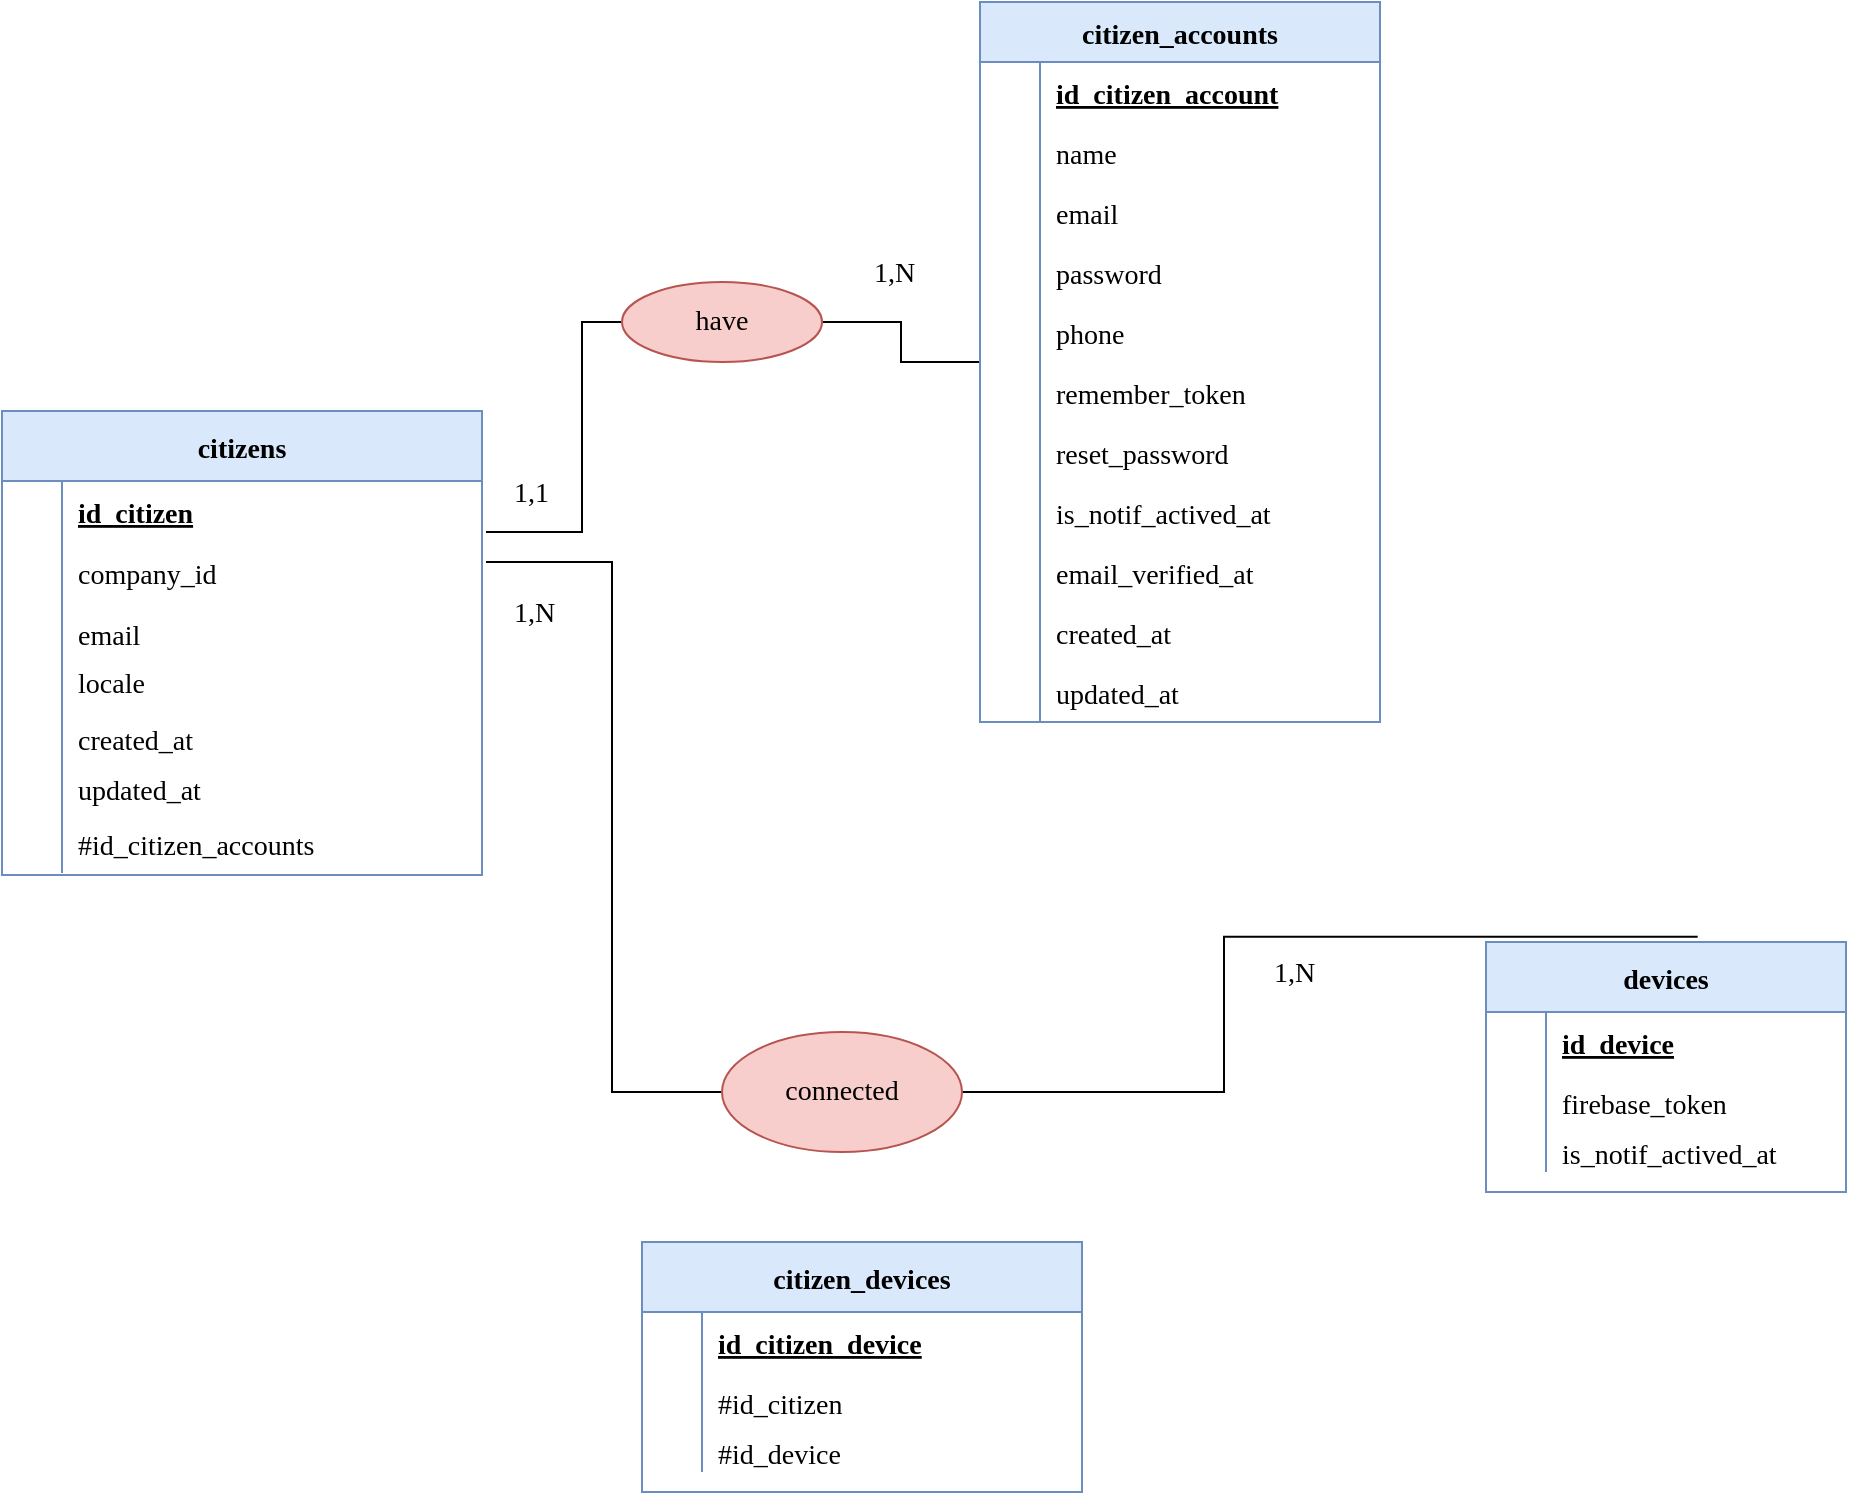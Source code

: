 <mxfile version="21.1.1" type="github">
  <diagram name="Page-1" id="87PFL3ZLSFoNwFW6f_kC">
    <mxGraphModel dx="1434" dy="916" grid="1" gridSize="10" guides="1" tooltips="1" connect="1" arrows="1" fold="1" page="1" pageScale="1" pageWidth="827" pageHeight="1169" math="0" shadow="0">
      <root>
        <mxCell id="0" />
        <mxCell id="1" parent="0" />
        <mxCell id="6bFEEpHuwUB9A2b2xNG7-61" style="edgeStyle=orthogonalEdgeStyle;rounded=0;orthogonalLoop=1;jettySize=auto;html=1;endArrow=none;endFill=0;fontSize=14;fontFamily=Verdana;" parent="1" source="6bFEEpHuwUB9A2b2xNG7-63" edge="1">
          <mxGeometry relative="1" as="geometry">
            <Array as="points">
              <mxPoint x="650" y="230" />
              <mxPoint x="650" y="335" />
            </Array>
            <mxPoint x="602" y="335" as="targetPoint" />
          </mxGeometry>
        </mxCell>
        <mxCell id="6bFEEpHuwUB9A2b2xNG7-62" style="edgeStyle=orthogonalEdgeStyle;rounded=0;orthogonalLoop=1;jettySize=auto;html=1;fontFamily=Verdana;fontSize=14;endArrow=none;endFill=0;" parent="1" source="6bFEEpHuwUB9A2b2xNG7-63" target="6bFEEpHuwUB9A2b2xNG7-102" edge="1">
          <mxGeometry relative="1" as="geometry" />
        </mxCell>
        <mxCell id="6bFEEpHuwUB9A2b2xNG7-63" value="have" style="ellipse;whiteSpace=wrap;html=1;align=center;fillColor=#f8cecc;strokeColor=#b85450;fontSize=14;fontFamily=Verdana;" parent="1" vertex="1">
          <mxGeometry x="670" y="210" width="100" height="40" as="geometry" />
        </mxCell>
        <mxCell id="6bFEEpHuwUB9A2b2xNG7-90" value="devices" style="shape=table;startSize=35;container=1;collapsible=1;childLayout=tableLayout;fixedRows=1;rowLines=0;fontStyle=1;align=center;resizeLast=1;fillColor=#dae8fc;strokeColor=#6c8ebf;fontSize=14;fontFamily=Verdana;" parent="1" vertex="1">
          <mxGeometry x="1102" y="540" width="180" height="125" as="geometry" />
        </mxCell>
        <mxCell id="6bFEEpHuwUB9A2b2xNG7-91" value="" style="shape=partialRectangle;collapsible=0;dropTarget=0;pointerEvents=0;fillColor=none;top=0;left=0;bottom=1;right=0;points=[[0,0.5],[1,0.5]];portConstraint=eastwest;fontSize=14;fontFamily=Verdana;strokeColor=none;" parent="6bFEEpHuwUB9A2b2xNG7-90" vertex="1">
          <mxGeometry y="35" width="180" height="30" as="geometry" />
        </mxCell>
        <mxCell id="6bFEEpHuwUB9A2b2xNG7-92" value="" style="shape=partialRectangle;connectable=0;fillColor=none;top=0;left=0;bottom=0;right=0;fontStyle=1;overflow=hidden;fontSize=14;fontFamily=Verdana;strokeColor=none;" parent="6bFEEpHuwUB9A2b2xNG7-91" vertex="1">
          <mxGeometry width="30" height="30" as="geometry">
            <mxRectangle width="30" height="30" as="alternateBounds" />
          </mxGeometry>
        </mxCell>
        <mxCell id="6bFEEpHuwUB9A2b2xNG7-93" value="id_device" style="shape=partialRectangle;connectable=0;fillColor=none;top=0;left=0;bottom=0;right=0;align=left;spacingLeft=6;fontStyle=5;overflow=hidden;fontSize=14;fontFamily=Verdana;" parent="6bFEEpHuwUB9A2b2xNG7-91" vertex="1">
          <mxGeometry x="30" width="150" height="30" as="geometry">
            <mxRectangle width="150" height="30" as="alternateBounds" />
          </mxGeometry>
        </mxCell>
        <mxCell id="6bFEEpHuwUB9A2b2xNG7-94" value="" style="shape=partialRectangle;collapsible=0;dropTarget=0;pointerEvents=0;fillColor=none;top=0;left=0;bottom=0;right=0;points=[[0,0.5],[1,0.5]];portConstraint=eastwest;fontSize=14;fontFamily=Verdana;" parent="6bFEEpHuwUB9A2b2xNG7-90" vertex="1">
          <mxGeometry y="65" width="180" height="30" as="geometry" />
        </mxCell>
        <mxCell id="6bFEEpHuwUB9A2b2xNG7-95" value="" style="shape=partialRectangle;connectable=0;fillColor=none;top=0;left=0;bottom=0;right=0;editable=1;overflow=hidden;fontSize=14;fontFamily=Verdana;" parent="6bFEEpHuwUB9A2b2xNG7-94" vertex="1">
          <mxGeometry width="30" height="30" as="geometry">
            <mxRectangle width="30" height="30" as="alternateBounds" />
          </mxGeometry>
        </mxCell>
        <mxCell id="6bFEEpHuwUB9A2b2xNG7-96" value="firebase_token" style="shape=partialRectangle;connectable=0;fillColor=none;top=0;left=0;bottom=0;right=0;align=left;spacingLeft=6;overflow=hidden;fontSize=14;fontFamily=Verdana;" parent="6bFEEpHuwUB9A2b2xNG7-94" vertex="1">
          <mxGeometry x="30" width="150" height="30" as="geometry">
            <mxRectangle width="150" height="30" as="alternateBounds" />
          </mxGeometry>
        </mxCell>
        <mxCell id="6bFEEpHuwUB9A2b2xNG7-97" value="" style="shape=partialRectangle;collapsible=0;dropTarget=0;pointerEvents=0;fillColor=none;top=0;left=0;bottom=0;right=0;points=[[0,0.5],[1,0.5]];portConstraint=eastwest;fontSize=14;fontFamily=Verdana;" parent="6bFEEpHuwUB9A2b2xNG7-90" vertex="1">
          <mxGeometry y="95" width="180" height="20" as="geometry" />
        </mxCell>
        <mxCell id="6bFEEpHuwUB9A2b2xNG7-98" value="" style="shape=partialRectangle;connectable=0;fillColor=none;top=0;left=0;bottom=0;right=0;editable=1;overflow=hidden;fontSize=14;fontFamily=Verdana;" parent="6bFEEpHuwUB9A2b2xNG7-97" vertex="1">
          <mxGeometry width="30" height="20" as="geometry">
            <mxRectangle width="30" height="20" as="alternateBounds" />
          </mxGeometry>
        </mxCell>
        <mxCell id="6bFEEpHuwUB9A2b2xNG7-99" value="is_notif_actived_at" style="shape=partialRectangle;connectable=0;fillColor=none;top=0;left=0;bottom=0;right=0;align=left;spacingLeft=6;overflow=hidden;fontSize=14;fontFamily=Verdana;" parent="6bFEEpHuwUB9A2b2xNG7-97" vertex="1">
          <mxGeometry x="30" width="150" height="20" as="geometry">
            <mxRectangle width="150" height="20" as="alternateBounds" />
          </mxGeometry>
        </mxCell>
        <mxCell id="6bFEEpHuwUB9A2b2xNG7-101" value="" style="edgeStyle=orthogonalEdgeStyle;rounded=0;orthogonalLoop=1;jettySize=auto;html=1;endArrow=none;endFill=0;strokeColor=default;strokeWidth=1;fontSize=14;fontFamily=Verdana;" parent="1" target="6bFEEpHuwUB9A2b2xNG7-149" edge="1">
          <mxGeometry relative="1" as="geometry">
            <mxPoint x="602" y="350" as="sourcePoint" />
            <Array as="points">
              <mxPoint x="665" y="350" />
              <mxPoint x="665" y="615" />
            </Array>
          </mxGeometry>
        </mxCell>
        <mxCell id="6bFEEpHuwUB9A2b2xNG7-102" value="citizen_accounts" style="shape=table;startSize=30;container=1;collapsible=1;childLayout=tableLayout;fixedRows=1;rowLines=0;fontStyle=1;align=center;resizeLast=1;fillColor=#dae8fc;strokeColor=#6c8ebf;fontSize=14;fontFamily=Verdana;" parent="1" vertex="1">
          <mxGeometry x="849" y="70" width="200" height="360" as="geometry" />
        </mxCell>
        <mxCell id="6bFEEpHuwUB9A2b2xNG7-103" value="" style="shape=partialRectangle;collapsible=0;dropTarget=0;pointerEvents=0;fillColor=none;top=0;left=0;bottom=1;right=0;points=[[0,0.5],[1,0.5]];portConstraint=eastwest;fontSize=14;fontFamily=Verdana;strokeColor=none;" parent="6bFEEpHuwUB9A2b2xNG7-102" vertex="1">
          <mxGeometry y="30" width="200" height="30" as="geometry" />
        </mxCell>
        <mxCell id="6bFEEpHuwUB9A2b2xNG7-104" value="" style="shape=partialRectangle;connectable=0;fillColor=none;top=0;left=0;bottom=0;right=0;fontStyle=1;overflow=hidden;fontSize=14;fontFamily=Verdana;" parent="6bFEEpHuwUB9A2b2xNG7-103" vertex="1">
          <mxGeometry width="30" height="30" as="geometry">
            <mxRectangle width="30" height="30" as="alternateBounds" />
          </mxGeometry>
        </mxCell>
        <mxCell id="6bFEEpHuwUB9A2b2xNG7-105" value="id_citizen_account" style="shape=partialRectangle;connectable=0;fillColor=none;top=0;left=0;bottom=0;right=0;align=left;spacingLeft=6;fontStyle=5;overflow=hidden;fontSize=14;fontFamily=Verdana;strokeColor=none;" parent="6bFEEpHuwUB9A2b2xNG7-103" vertex="1">
          <mxGeometry x="30" width="170" height="30" as="geometry">
            <mxRectangle width="170" height="30" as="alternateBounds" />
          </mxGeometry>
        </mxCell>
        <mxCell id="6bFEEpHuwUB9A2b2xNG7-106" value="" style="shape=partialRectangle;collapsible=0;dropTarget=0;pointerEvents=0;fillColor=none;top=0;left=0;bottom=0;right=0;points=[[0,0.5],[1,0.5]];portConstraint=eastwest;fontSize=14;fontFamily=Verdana;" parent="6bFEEpHuwUB9A2b2xNG7-102" vertex="1">
          <mxGeometry y="60" width="200" height="30" as="geometry" />
        </mxCell>
        <mxCell id="6bFEEpHuwUB9A2b2xNG7-107" value="" style="shape=partialRectangle;connectable=0;fillColor=none;top=0;left=0;bottom=0;right=0;editable=1;overflow=hidden;fontSize=14;fontFamily=Verdana;" parent="6bFEEpHuwUB9A2b2xNG7-106" vertex="1">
          <mxGeometry width="30" height="30" as="geometry">
            <mxRectangle width="30" height="30" as="alternateBounds" />
          </mxGeometry>
        </mxCell>
        <mxCell id="6bFEEpHuwUB9A2b2xNG7-108" value="name" style="shape=partialRectangle;connectable=0;fillColor=none;top=0;left=0;bottom=0;right=0;align=left;spacingLeft=6;overflow=hidden;fontSize=14;fontFamily=Verdana;" parent="6bFEEpHuwUB9A2b2xNG7-106" vertex="1">
          <mxGeometry x="30" width="170" height="30" as="geometry">
            <mxRectangle width="170" height="30" as="alternateBounds" />
          </mxGeometry>
        </mxCell>
        <mxCell id="6bFEEpHuwUB9A2b2xNG7-109" value="" style="shape=partialRectangle;collapsible=0;dropTarget=0;pointerEvents=0;fillColor=none;top=0;left=0;bottom=0;right=0;points=[[0,0.5],[1,0.5]];portConstraint=eastwest;fontSize=14;fontFamily=Verdana;" parent="6bFEEpHuwUB9A2b2xNG7-102" vertex="1">
          <mxGeometry y="90" width="200" height="30" as="geometry" />
        </mxCell>
        <mxCell id="6bFEEpHuwUB9A2b2xNG7-110" value="" style="shape=partialRectangle;connectable=0;fillColor=none;top=0;left=0;bottom=0;right=0;editable=1;overflow=hidden;fontSize=14;fontFamily=Verdana;" parent="6bFEEpHuwUB9A2b2xNG7-109" vertex="1">
          <mxGeometry width="30" height="30" as="geometry">
            <mxRectangle width="30" height="30" as="alternateBounds" />
          </mxGeometry>
        </mxCell>
        <mxCell id="6bFEEpHuwUB9A2b2xNG7-111" value="email" style="shape=partialRectangle;connectable=0;fillColor=none;top=0;left=0;bottom=0;right=0;align=left;spacingLeft=6;overflow=hidden;fontSize=14;fontFamily=Verdana;" parent="6bFEEpHuwUB9A2b2xNG7-109" vertex="1">
          <mxGeometry x="30" width="170" height="30" as="geometry">
            <mxRectangle width="170" height="30" as="alternateBounds" />
          </mxGeometry>
        </mxCell>
        <mxCell id="6bFEEpHuwUB9A2b2xNG7-112" value="" style="shape=partialRectangle;collapsible=0;dropTarget=0;pointerEvents=0;fillColor=none;top=0;left=0;bottom=0;right=0;points=[[0,0.5],[1,0.5]];portConstraint=eastwest;fontSize=14;fontFamily=Verdana;" parent="6bFEEpHuwUB9A2b2xNG7-102" vertex="1">
          <mxGeometry y="120" width="200" height="30" as="geometry" />
        </mxCell>
        <mxCell id="6bFEEpHuwUB9A2b2xNG7-113" value="" style="shape=partialRectangle;connectable=0;fillColor=none;top=0;left=0;bottom=0;right=0;editable=1;overflow=hidden;fontSize=14;fontFamily=Verdana;" parent="6bFEEpHuwUB9A2b2xNG7-112" vertex="1">
          <mxGeometry width="30" height="30" as="geometry">
            <mxRectangle width="30" height="30" as="alternateBounds" />
          </mxGeometry>
        </mxCell>
        <mxCell id="6bFEEpHuwUB9A2b2xNG7-114" value="password" style="shape=partialRectangle;connectable=0;fillColor=none;top=0;left=0;bottom=0;right=0;align=left;spacingLeft=6;overflow=hidden;fontSize=14;fontFamily=Verdana;" parent="6bFEEpHuwUB9A2b2xNG7-112" vertex="1">
          <mxGeometry x="30" width="170" height="30" as="geometry">
            <mxRectangle width="170" height="30" as="alternateBounds" />
          </mxGeometry>
        </mxCell>
        <mxCell id="6bFEEpHuwUB9A2b2xNG7-115" value="" style="shape=partialRectangle;collapsible=0;dropTarget=0;pointerEvents=0;fillColor=none;top=0;left=0;bottom=0;right=0;points=[[0,0.5],[1,0.5]];portConstraint=eastwest;fontSize=14;fontFamily=Verdana;" parent="6bFEEpHuwUB9A2b2xNG7-102" vertex="1">
          <mxGeometry y="150" width="200" height="30" as="geometry" />
        </mxCell>
        <mxCell id="6bFEEpHuwUB9A2b2xNG7-116" value="" style="shape=partialRectangle;connectable=0;fillColor=none;top=0;left=0;bottom=0;right=0;editable=1;overflow=hidden;fontSize=14;fontFamily=Verdana;" parent="6bFEEpHuwUB9A2b2xNG7-115" vertex="1">
          <mxGeometry width="30" height="30" as="geometry">
            <mxRectangle width="30" height="30" as="alternateBounds" />
          </mxGeometry>
        </mxCell>
        <mxCell id="6bFEEpHuwUB9A2b2xNG7-117" value="phone" style="shape=partialRectangle;connectable=0;fillColor=none;top=0;left=0;bottom=0;right=0;align=left;spacingLeft=6;overflow=hidden;fontSize=14;fontFamily=Verdana;" parent="6bFEEpHuwUB9A2b2xNG7-115" vertex="1">
          <mxGeometry x="30" width="170" height="30" as="geometry">
            <mxRectangle width="170" height="30" as="alternateBounds" />
          </mxGeometry>
        </mxCell>
        <mxCell id="6bFEEpHuwUB9A2b2xNG7-127" value="" style="shape=partialRectangle;collapsible=0;dropTarget=0;pointerEvents=0;fillColor=none;top=0;left=0;bottom=0;right=0;points=[[0,0.5],[1,0.5]];portConstraint=eastwest;fontSize=14;fontFamily=Verdana;" parent="6bFEEpHuwUB9A2b2xNG7-102" vertex="1">
          <mxGeometry y="180" width="200" height="30" as="geometry" />
        </mxCell>
        <mxCell id="6bFEEpHuwUB9A2b2xNG7-128" value="" style="shape=partialRectangle;connectable=0;fillColor=none;top=0;left=0;bottom=0;right=0;editable=1;overflow=hidden;fontSize=14;fontFamily=Verdana;" parent="6bFEEpHuwUB9A2b2xNG7-127" vertex="1">
          <mxGeometry width="30" height="30" as="geometry">
            <mxRectangle width="30" height="30" as="alternateBounds" />
          </mxGeometry>
        </mxCell>
        <mxCell id="6bFEEpHuwUB9A2b2xNG7-129" value="remember_token" style="shape=partialRectangle;connectable=0;fillColor=none;top=0;left=0;bottom=0;right=0;align=left;spacingLeft=6;overflow=hidden;fontSize=14;fontFamily=Verdana;" parent="6bFEEpHuwUB9A2b2xNG7-127" vertex="1">
          <mxGeometry x="30" width="170" height="30" as="geometry">
            <mxRectangle width="170" height="30" as="alternateBounds" />
          </mxGeometry>
        </mxCell>
        <mxCell id="6bFEEpHuwUB9A2b2xNG7-130" value="" style="shape=partialRectangle;collapsible=0;dropTarget=0;pointerEvents=0;fillColor=none;top=0;left=0;bottom=0;right=0;points=[[0,0.5],[1,0.5]];portConstraint=eastwest;fontSize=14;fontFamily=Verdana;" parent="6bFEEpHuwUB9A2b2xNG7-102" vertex="1">
          <mxGeometry y="210" width="200" height="30" as="geometry" />
        </mxCell>
        <mxCell id="6bFEEpHuwUB9A2b2xNG7-131" value="" style="shape=partialRectangle;connectable=0;fillColor=none;top=0;left=0;bottom=0;right=0;editable=1;overflow=hidden;fontSize=14;fontFamily=Verdana;" parent="6bFEEpHuwUB9A2b2xNG7-130" vertex="1">
          <mxGeometry width="30" height="30" as="geometry">
            <mxRectangle width="30" height="30" as="alternateBounds" />
          </mxGeometry>
        </mxCell>
        <mxCell id="6bFEEpHuwUB9A2b2xNG7-132" value="reset_password" style="shape=partialRectangle;connectable=0;fillColor=none;top=0;left=0;bottom=0;right=0;align=left;spacingLeft=6;overflow=hidden;fontSize=14;fontFamily=Verdana;" parent="6bFEEpHuwUB9A2b2xNG7-130" vertex="1">
          <mxGeometry x="30" width="170" height="30" as="geometry">
            <mxRectangle width="170" height="30" as="alternateBounds" />
          </mxGeometry>
        </mxCell>
        <mxCell id="6bFEEpHuwUB9A2b2xNG7-133" value="" style="shape=partialRectangle;collapsible=0;dropTarget=0;pointerEvents=0;fillColor=none;top=0;left=0;bottom=0;right=0;points=[[0,0.5],[1,0.5]];portConstraint=eastwest;fontSize=14;fontFamily=Verdana;" parent="6bFEEpHuwUB9A2b2xNG7-102" vertex="1">
          <mxGeometry y="240" width="200" height="30" as="geometry" />
        </mxCell>
        <mxCell id="6bFEEpHuwUB9A2b2xNG7-134" value="" style="shape=partialRectangle;connectable=0;fillColor=none;top=0;left=0;bottom=0;right=0;editable=1;overflow=hidden;fontSize=14;fontFamily=Verdana;" parent="6bFEEpHuwUB9A2b2xNG7-133" vertex="1">
          <mxGeometry width="30" height="30" as="geometry">
            <mxRectangle width="30" height="30" as="alternateBounds" />
          </mxGeometry>
        </mxCell>
        <mxCell id="6bFEEpHuwUB9A2b2xNG7-135" value="is_notif_actived_at" style="shape=partialRectangle;connectable=0;fillColor=none;top=0;left=0;bottom=0;right=0;align=left;spacingLeft=6;overflow=hidden;fontSize=14;fontFamily=Verdana;" parent="6bFEEpHuwUB9A2b2xNG7-133" vertex="1">
          <mxGeometry x="30" width="170" height="30" as="geometry">
            <mxRectangle width="170" height="30" as="alternateBounds" />
          </mxGeometry>
        </mxCell>
        <mxCell id="6bFEEpHuwUB9A2b2xNG7-136" value="" style="shape=partialRectangle;collapsible=0;dropTarget=0;pointerEvents=0;fillColor=none;top=0;left=0;bottom=0;right=0;points=[[0,0.5],[1,0.5]];portConstraint=eastwest;fontSize=14;fontFamily=Verdana;" parent="6bFEEpHuwUB9A2b2xNG7-102" vertex="1">
          <mxGeometry y="270" width="200" height="30" as="geometry" />
        </mxCell>
        <mxCell id="6bFEEpHuwUB9A2b2xNG7-137" value="" style="shape=partialRectangle;connectable=0;fillColor=none;top=0;left=0;bottom=0;right=0;editable=1;overflow=hidden;fontSize=14;fontFamily=Verdana;" parent="6bFEEpHuwUB9A2b2xNG7-136" vertex="1">
          <mxGeometry width="30" height="30" as="geometry">
            <mxRectangle width="30" height="30" as="alternateBounds" />
          </mxGeometry>
        </mxCell>
        <mxCell id="6bFEEpHuwUB9A2b2xNG7-138" value="email_verified_at" style="shape=partialRectangle;connectable=0;fillColor=none;top=0;left=0;bottom=0;right=0;align=left;spacingLeft=6;overflow=hidden;fontSize=14;fontFamily=Verdana;" parent="6bFEEpHuwUB9A2b2xNG7-136" vertex="1">
          <mxGeometry x="30" width="170" height="30" as="geometry">
            <mxRectangle width="170" height="30" as="alternateBounds" />
          </mxGeometry>
        </mxCell>
        <mxCell id="6bFEEpHuwUB9A2b2xNG7-142" value="" style="shape=partialRectangle;collapsible=0;dropTarget=0;pointerEvents=0;fillColor=none;top=0;left=0;bottom=0;right=0;points=[[0,0.5],[1,0.5]];portConstraint=eastwest;fontSize=14;fontFamily=Verdana;" parent="6bFEEpHuwUB9A2b2xNG7-102" vertex="1">
          <mxGeometry y="300" width="200" height="30" as="geometry" />
        </mxCell>
        <mxCell id="6bFEEpHuwUB9A2b2xNG7-143" value="" style="shape=partialRectangle;connectable=0;fillColor=none;top=0;left=0;bottom=0;right=0;editable=1;overflow=hidden;fontSize=14;fontFamily=Verdana;" parent="6bFEEpHuwUB9A2b2xNG7-142" vertex="1">
          <mxGeometry width="30" height="30" as="geometry">
            <mxRectangle width="30" height="30" as="alternateBounds" />
          </mxGeometry>
        </mxCell>
        <mxCell id="6bFEEpHuwUB9A2b2xNG7-144" value="created_at" style="shape=partialRectangle;connectable=0;fillColor=none;top=0;left=0;bottom=0;right=0;align=left;spacingLeft=6;overflow=hidden;fontSize=14;fontFamily=Verdana;" parent="6bFEEpHuwUB9A2b2xNG7-142" vertex="1">
          <mxGeometry x="30" width="170" height="30" as="geometry">
            <mxRectangle width="170" height="30" as="alternateBounds" />
          </mxGeometry>
        </mxCell>
        <mxCell id="6bFEEpHuwUB9A2b2xNG7-145" value="" style="shape=partialRectangle;collapsible=0;dropTarget=0;pointerEvents=0;fillColor=none;top=0;left=0;bottom=0;right=0;points=[[0,0.5],[1,0.5]];portConstraint=eastwest;fontSize=14;fontFamily=Verdana;" parent="6bFEEpHuwUB9A2b2xNG7-102" vertex="1">
          <mxGeometry y="330" width="200" height="30" as="geometry" />
        </mxCell>
        <mxCell id="6bFEEpHuwUB9A2b2xNG7-146" value="" style="shape=partialRectangle;connectable=0;fillColor=none;top=0;left=0;bottom=0;right=0;editable=1;overflow=hidden;fontSize=14;fontFamily=Verdana;" parent="6bFEEpHuwUB9A2b2xNG7-145" vertex="1">
          <mxGeometry width="30" height="30" as="geometry">
            <mxRectangle width="30" height="30" as="alternateBounds" />
          </mxGeometry>
        </mxCell>
        <mxCell id="6bFEEpHuwUB9A2b2xNG7-147" value="updated_at" style="shape=partialRectangle;connectable=0;fillColor=none;top=0;left=0;bottom=0;right=0;align=left;spacingLeft=6;overflow=hidden;fontSize=14;fontFamily=Verdana;" parent="6bFEEpHuwUB9A2b2xNG7-145" vertex="1">
          <mxGeometry x="30" width="170" height="30" as="geometry">
            <mxRectangle width="170" height="30" as="alternateBounds" />
          </mxGeometry>
        </mxCell>
        <mxCell id="6bFEEpHuwUB9A2b2xNG7-148" style="edgeStyle=orthogonalEdgeStyle;rounded=0;orthogonalLoop=1;jettySize=auto;html=1;entryX=0.588;entryY=-0.021;entryDx=0;entryDy=0;entryPerimeter=0;endArrow=none;endFill=0;strokeColor=default;strokeWidth=1;fontSize=14;fontFamily=Verdana;" parent="1" source="6bFEEpHuwUB9A2b2xNG7-149" target="6bFEEpHuwUB9A2b2xNG7-90" edge="1">
          <mxGeometry relative="1" as="geometry" />
        </mxCell>
        <mxCell id="6bFEEpHuwUB9A2b2xNG7-149" value="&lt;span style=&quot;font-weight: normal;&quot;&gt;connected&lt;/span&gt;" style="ellipse;whiteSpace=wrap;html=1;fontStyle=1;strokeColor=#b85450;fillColor=#f8cecc;startSize=30;fontSize=14;fontFamily=Verdana;" parent="1" vertex="1">
          <mxGeometry x="720" y="585" width="120" height="60" as="geometry" />
        </mxCell>
        <mxCell id="6bFEEpHuwUB9A2b2xNG7-156" value="1,1&#xa;" style="text;strokeColor=none;fillColor=none;spacingLeft=4;spacingRight=4;overflow=hidden;rotatable=0;points=[[0,0.5],[1,0.5]];portConstraint=eastwest;fontSize=14;fontFamily=Verdana;" parent="1" vertex="1">
          <mxGeometry x="610" y="300" width="40" height="30" as="geometry" />
        </mxCell>
        <mxCell id="6bFEEpHuwUB9A2b2xNG7-157" value="1,N" style="text;strokeColor=none;fillColor=none;spacingLeft=4;spacingRight=4;overflow=hidden;rotatable=0;points=[[0,0.5],[1,0.5]];portConstraint=eastwest;fontSize=14;fontFamily=Verdana;" parent="1" vertex="1">
          <mxGeometry x="790" y="190" width="40" height="30" as="geometry" />
        </mxCell>
        <mxCell id="6bFEEpHuwUB9A2b2xNG7-161" value="1,N" style="text;strokeColor=none;fillColor=none;spacingLeft=4;spacingRight=4;overflow=hidden;rotatable=0;points=[[0,0.5],[1,0.5]];portConstraint=eastwest;fontSize=14;fontFamily=Verdana;" parent="1" vertex="1">
          <mxGeometry x="610" y="360" width="40" height="30" as="geometry" />
        </mxCell>
        <mxCell id="6bFEEpHuwUB9A2b2xNG7-213" value="1,N&#xa;" style="text;strokeColor=none;fillColor=none;spacingLeft=4;spacingRight=4;overflow=hidden;rotatable=0;points=[[0,0.5],[1,0.5]];portConstraint=eastwest;fontSize=14;fontFamily=Verdana;" parent="1" vertex="1">
          <mxGeometry x="990" y="540" width="40" height="30" as="geometry" />
        </mxCell>
        <mxCell id="6bFEEpHuwUB9A2b2xNG7-214" value="citizens" style="shape=table;startSize=35;container=1;collapsible=1;childLayout=tableLayout;fixedRows=1;rowLines=0;fontStyle=1;align=center;resizeLast=1;fillColor=#dae8fc;strokeColor=#6c8ebf;fontSize=14;fontFamily=Verdana;" parent="1" vertex="1">
          <mxGeometry x="360" y="274.5" width="240" height="232" as="geometry" />
        </mxCell>
        <mxCell id="6bFEEpHuwUB9A2b2xNG7-215" value="" style="shape=partialRectangle;collapsible=0;dropTarget=0;pointerEvents=0;fillColor=none;top=0;left=0;bottom=1;right=0;points=[[0,0.5],[1,0.5]];portConstraint=eastwest;fontSize=14;fontFamily=Verdana;strokeColor=none;" parent="6bFEEpHuwUB9A2b2xNG7-214" vertex="1">
          <mxGeometry y="35" width="240" height="30" as="geometry" />
        </mxCell>
        <mxCell id="6bFEEpHuwUB9A2b2xNG7-216" value="" style="shape=partialRectangle;connectable=0;fillColor=none;top=0;left=0;bottom=0;right=0;fontStyle=1;overflow=hidden;fontSize=14;fontFamily=Verdana;strokeColor=none;" parent="6bFEEpHuwUB9A2b2xNG7-215" vertex="1">
          <mxGeometry width="30" height="30" as="geometry">
            <mxRectangle width="30" height="30" as="alternateBounds" />
          </mxGeometry>
        </mxCell>
        <mxCell id="6bFEEpHuwUB9A2b2xNG7-217" value="id_citizen" style="shape=partialRectangle;connectable=0;fillColor=none;top=0;left=0;bottom=0;right=0;align=left;spacingLeft=6;fontStyle=5;overflow=hidden;fontSize=14;fontFamily=Verdana;" parent="6bFEEpHuwUB9A2b2xNG7-215" vertex="1">
          <mxGeometry x="30" width="210" height="30" as="geometry">
            <mxRectangle width="210" height="30" as="alternateBounds" />
          </mxGeometry>
        </mxCell>
        <mxCell id="6bFEEpHuwUB9A2b2xNG7-218" value="" style="shape=partialRectangle;collapsible=0;dropTarget=0;pointerEvents=0;fillColor=none;top=0;left=0;bottom=0;right=0;points=[[0,0.5],[1,0.5]];portConstraint=eastwest;fontSize=14;fontFamily=Verdana;" parent="6bFEEpHuwUB9A2b2xNG7-214" vertex="1">
          <mxGeometry y="65" width="240" height="31" as="geometry" />
        </mxCell>
        <mxCell id="6bFEEpHuwUB9A2b2xNG7-219" value="" style="shape=partialRectangle;connectable=0;fillColor=none;top=0;left=0;bottom=0;right=0;editable=1;overflow=hidden;fontSize=14;fontFamily=Verdana;" parent="6bFEEpHuwUB9A2b2xNG7-218" vertex="1">
          <mxGeometry width="30" height="31" as="geometry">
            <mxRectangle width="30" height="31" as="alternateBounds" />
          </mxGeometry>
        </mxCell>
        <mxCell id="6bFEEpHuwUB9A2b2xNG7-220" value="company_id" style="shape=partialRectangle;connectable=0;fillColor=none;top=0;left=0;bottom=0;right=0;align=left;spacingLeft=6;overflow=hidden;fontSize=14;fontFamily=Verdana;" parent="6bFEEpHuwUB9A2b2xNG7-218" vertex="1">
          <mxGeometry x="30" width="210" height="31" as="geometry">
            <mxRectangle width="210" height="31" as="alternateBounds" />
          </mxGeometry>
        </mxCell>
        <mxCell id="6bFEEpHuwUB9A2b2xNG7-221" value="" style="shape=partialRectangle;collapsible=0;dropTarget=0;pointerEvents=0;fillColor=none;top=0;left=0;bottom=0;right=0;points=[[0,0.5],[1,0.5]];portConstraint=eastwest;fontSize=14;fontFamily=Verdana;" parent="6bFEEpHuwUB9A2b2xNG7-214" vertex="1">
          <mxGeometry y="96" width="240" height="30" as="geometry" />
        </mxCell>
        <mxCell id="6bFEEpHuwUB9A2b2xNG7-222" value="" style="shape=partialRectangle;connectable=0;fillColor=none;top=0;left=0;bottom=0;right=0;editable=1;overflow=hidden;fontSize=14;fontFamily=Verdana;" parent="6bFEEpHuwUB9A2b2xNG7-221" vertex="1">
          <mxGeometry width="30" height="30" as="geometry">
            <mxRectangle width="30" height="30" as="alternateBounds" />
          </mxGeometry>
        </mxCell>
        <mxCell id="6bFEEpHuwUB9A2b2xNG7-223" value="email" style="shape=partialRectangle;connectable=0;fillColor=none;top=0;left=0;bottom=0;right=0;align=left;spacingLeft=6;overflow=hidden;fontSize=14;fontFamily=Verdana;" parent="6bFEEpHuwUB9A2b2xNG7-221" vertex="1">
          <mxGeometry x="30" width="210" height="30" as="geometry">
            <mxRectangle width="210" height="30" as="alternateBounds" />
          </mxGeometry>
        </mxCell>
        <mxCell id="6bFEEpHuwUB9A2b2xNG7-235" value="" style="shape=partialRectangle;collapsible=0;dropTarget=0;pointerEvents=0;fillColor=none;top=0;left=0;bottom=0;right=0;points=[[0,0.5],[1,0.5]];portConstraint=eastwest;fontSize=14;fontFamily=Verdana;" parent="6bFEEpHuwUB9A2b2xNG7-214" vertex="1">
          <mxGeometry y="126" width="240" height="25" as="geometry" />
        </mxCell>
        <mxCell id="6bFEEpHuwUB9A2b2xNG7-236" value="" style="shape=partialRectangle;connectable=0;fillColor=none;top=0;left=0;bottom=0;right=0;editable=1;overflow=hidden;fontSize=14;fontFamily=Verdana;" parent="6bFEEpHuwUB9A2b2xNG7-235" vertex="1">
          <mxGeometry width="30" height="25" as="geometry">
            <mxRectangle width="30" height="25" as="alternateBounds" />
          </mxGeometry>
        </mxCell>
        <mxCell id="6bFEEpHuwUB9A2b2xNG7-237" value="locale&#xa;" style="shape=partialRectangle;connectable=0;fillColor=none;top=0;left=0;bottom=0;right=0;align=left;spacingLeft=6;overflow=hidden;fontSize=14;fontFamily=Verdana;" parent="6bFEEpHuwUB9A2b2xNG7-235" vertex="1">
          <mxGeometry x="30" width="210" height="25" as="geometry">
            <mxRectangle width="210" height="25" as="alternateBounds" />
          </mxGeometry>
        </mxCell>
        <mxCell id="6bFEEpHuwUB9A2b2xNG7-259" value="" style="shape=partialRectangle;collapsible=0;dropTarget=0;pointerEvents=0;fillColor=none;top=0;left=0;bottom=0;right=0;points=[[0,0.5],[1,0.5]];portConstraint=eastwest;fontSize=14;fontFamily=Verdana;movable=1;resizable=1;rotatable=1;deletable=1;editable=1;locked=0;connectable=1;" parent="6bFEEpHuwUB9A2b2xNG7-214" vertex="1">
          <mxGeometry y="151" width="240" height="25" as="geometry" />
        </mxCell>
        <mxCell id="6bFEEpHuwUB9A2b2xNG7-260" value="" style="shape=partialRectangle;connectable=0;fillColor=none;top=0;left=0;bottom=0;right=0;editable=1;overflow=hidden;fontSize=14;fontFamily=Verdana;" parent="6bFEEpHuwUB9A2b2xNG7-259" vertex="1">
          <mxGeometry width="30" height="25" as="geometry">
            <mxRectangle width="30" height="25" as="alternateBounds" />
          </mxGeometry>
        </mxCell>
        <mxCell id="6bFEEpHuwUB9A2b2xNG7-261" value="created_at" style="shape=partialRectangle;connectable=0;fillColor=none;top=0;left=0;bottom=0;right=0;align=left;spacingLeft=6;overflow=hidden;fontSize=14;fontFamily=Verdana;" parent="6bFEEpHuwUB9A2b2xNG7-259" vertex="1">
          <mxGeometry x="30" width="210" height="25" as="geometry">
            <mxRectangle width="210" height="25" as="alternateBounds" />
          </mxGeometry>
        </mxCell>
        <mxCell id="6bFEEpHuwUB9A2b2xNG7-262" value="" style="shape=partialRectangle;collapsible=0;dropTarget=0;pointerEvents=0;fillColor=none;top=0;left=0;bottom=0;right=0;points=[[0,0.5],[1,0.5]];portConstraint=eastwest;fontSize=14;fontFamily=Verdana;movable=1;resizable=1;rotatable=1;deletable=1;editable=1;locked=0;connectable=1;" parent="6bFEEpHuwUB9A2b2xNG7-214" vertex="1">
          <mxGeometry y="176" width="240" height="25" as="geometry" />
        </mxCell>
        <mxCell id="6bFEEpHuwUB9A2b2xNG7-263" value="" style="shape=partialRectangle;connectable=0;fillColor=none;top=0;left=0;bottom=0;right=0;editable=1;overflow=hidden;fontSize=14;fontFamily=Verdana;" parent="6bFEEpHuwUB9A2b2xNG7-262" vertex="1">
          <mxGeometry width="30" height="25" as="geometry">
            <mxRectangle width="30" height="25" as="alternateBounds" />
          </mxGeometry>
        </mxCell>
        <mxCell id="6bFEEpHuwUB9A2b2xNG7-264" value="updated_at" style="shape=partialRectangle;connectable=0;fillColor=none;top=0;left=0;bottom=0;right=0;align=left;spacingLeft=6;overflow=hidden;fontSize=14;fontFamily=Verdana;" parent="6bFEEpHuwUB9A2b2xNG7-262" vertex="1">
          <mxGeometry x="30" width="210" height="25" as="geometry">
            <mxRectangle width="210" height="25" as="alternateBounds" />
          </mxGeometry>
        </mxCell>
        <mxCell id="6bFEEpHuwUB9A2b2xNG7-254" value="" style="shape=partialRectangle;collapsible=0;dropTarget=0;pointerEvents=0;fillColor=none;top=0;left=0;bottom=0;right=0;points=[[0,0.5],[1,0.5]];portConstraint=eastwest;fontSize=14;fontFamily=Verdana;" parent="6bFEEpHuwUB9A2b2xNG7-214" vertex="1">
          <mxGeometry y="201" width="240" height="30" as="geometry" />
        </mxCell>
        <mxCell id="6bFEEpHuwUB9A2b2xNG7-255" value="" style="shape=partialRectangle;connectable=0;fillColor=none;top=0;left=0;bottom=0;right=0;editable=1;overflow=hidden;fontSize=14;fontFamily=Verdana;" parent="6bFEEpHuwUB9A2b2xNG7-254" vertex="1">
          <mxGeometry width="30" height="30" as="geometry">
            <mxRectangle width="30" height="30" as="alternateBounds" />
          </mxGeometry>
        </mxCell>
        <mxCell id="6bFEEpHuwUB9A2b2xNG7-256" value="#id_citizen_accounts" style="shape=partialRectangle;connectable=0;fillColor=none;top=0;left=0;bottom=0;right=0;align=left;spacingLeft=6;overflow=hidden;fontSize=14;fontFamily=Verdana;" parent="6bFEEpHuwUB9A2b2xNG7-254" vertex="1">
          <mxGeometry x="30" width="210" height="30" as="geometry">
            <mxRectangle width="210" height="30" as="alternateBounds" />
          </mxGeometry>
        </mxCell>
        <mxCell id="6bFEEpHuwUB9A2b2xNG7-265" value="citizen_devices" style="shape=table;startSize=35;container=1;collapsible=1;childLayout=tableLayout;fixedRows=1;rowLines=0;fontStyle=1;align=center;resizeLast=1;fillColor=#dae8fc;strokeColor=#6c8ebf;fontSize=14;fontFamily=Verdana;" parent="1" vertex="1">
          <mxGeometry x="680" y="690" width="220" height="125" as="geometry" />
        </mxCell>
        <mxCell id="6bFEEpHuwUB9A2b2xNG7-266" value="" style="shape=partialRectangle;collapsible=0;dropTarget=0;pointerEvents=0;fillColor=none;top=0;left=0;bottom=1;right=0;points=[[0,0.5],[1,0.5]];portConstraint=eastwest;fontSize=14;fontFamily=Verdana;strokeColor=none;" parent="6bFEEpHuwUB9A2b2xNG7-265" vertex="1">
          <mxGeometry y="35" width="220" height="30" as="geometry" />
        </mxCell>
        <mxCell id="6bFEEpHuwUB9A2b2xNG7-267" value="" style="shape=partialRectangle;connectable=0;fillColor=none;top=0;left=0;bottom=0;right=0;fontStyle=1;overflow=hidden;fontSize=14;fontFamily=Verdana;strokeColor=none;" parent="6bFEEpHuwUB9A2b2xNG7-266" vertex="1">
          <mxGeometry width="30" height="30" as="geometry">
            <mxRectangle width="30" height="30" as="alternateBounds" />
          </mxGeometry>
        </mxCell>
        <mxCell id="6bFEEpHuwUB9A2b2xNG7-268" value="id_citizen_device" style="shape=partialRectangle;connectable=0;fillColor=none;top=0;left=0;bottom=0;right=0;align=left;spacingLeft=6;fontStyle=5;overflow=hidden;fontSize=14;fontFamily=Verdana;" parent="6bFEEpHuwUB9A2b2xNG7-266" vertex="1">
          <mxGeometry x="30" width="190" height="30" as="geometry">
            <mxRectangle width="190" height="30" as="alternateBounds" />
          </mxGeometry>
        </mxCell>
        <mxCell id="6bFEEpHuwUB9A2b2xNG7-269" value="" style="shape=partialRectangle;collapsible=0;dropTarget=0;pointerEvents=0;fillColor=none;top=0;left=0;bottom=0;right=0;points=[[0,0.5],[1,0.5]];portConstraint=eastwest;fontSize=14;fontFamily=Verdana;" parent="6bFEEpHuwUB9A2b2xNG7-265" vertex="1">
          <mxGeometry y="65" width="220" height="30" as="geometry" />
        </mxCell>
        <mxCell id="6bFEEpHuwUB9A2b2xNG7-270" value="" style="shape=partialRectangle;connectable=0;fillColor=none;top=0;left=0;bottom=0;right=0;editable=1;overflow=hidden;fontSize=14;fontFamily=Verdana;" parent="6bFEEpHuwUB9A2b2xNG7-269" vertex="1">
          <mxGeometry width="30" height="30" as="geometry">
            <mxRectangle width="30" height="30" as="alternateBounds" />
          </mxGeometry>
        </mxCell>
        <mxCell id="6bFEEpHuwUB9A2b2xNG7-271" value="#id_citizen" style="shape=partialRectangle;connectable=0;fillColor=none;top=0;left=0;bottom=0;right=0;align=left;spacingLeft=6;overflow=hidden;fontSize=14;fontFamily=Verdana;" parent="6bFEEpHuwUB9A2b2xNG7-269" vertex="1">
          <mxGeometry x="30" width="190" height="30" as="geometry">
            <mxRectangle width="190" height="30" as="alternateBounds" />
          </mxGeometry>
        </mxCell>
        <mxCell id="6bFEEpHuwUB9A2b2xNG7-272" value="" style="shape=partialRectangle;collapsible=0;dropTarget=0;pointerEvents=0;fillColor=none;top=0;left=0;bottom=0;right=0;points=[[0,0.5],[1,0.5]];portConstraint=eastwest;fontSize=14;fontFamily=Verdana;" parent="6bFEEpHuwUB9A2b2xNG7-265" vertex="1">
          <mxGeometry y="95" width="220" height="20" as="geometry" />
        </mxCell>
        <mxCell id="6bFEEpHuwUB9A2b2xNG7-273" value="" style="shape=partialRectangle;connectable=0;fillColor=none;top=0;left=0;bottom=0;right=0;editable=1;overflow=hidden;fontSize=14;fontFamily=Verdana;" parent="6bFEEpHuwUB9A2b2xNG7-272" vertex="1">
          <mxGeometry width="30" height="20" as="geometry">
            <mxRectangle width="30" height="20" as="alternateBounds" />
          </mxGeometry>
        </mxCell>
        <mxCell id="6bFEEpHuwUB9A2b2xNG7-274" value="#id_device" style="shape=partialRectangle;connectable=0;fillColor=none;top=0;left=0;bottom=0;right=0;align=left;spacingLeft=6;overflow=hidden;fontSize=14;fontFamily=Verdana;" parent="6bFEEpHuwUB9A2b2xNG7-272" vertex="1">
          <mxGeometry x="30" width="190" height="20" as="geometry">
            <mxRectangle width="190" height="20" as="alternateBounds" />
          </mxGeometry>
        </mxCell>
      </root>
    </mxGraphModel>
  </diagram>
</mxfile>
